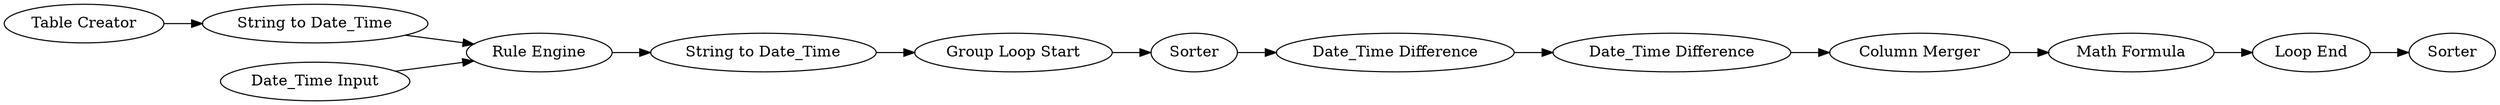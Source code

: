 digraph {
	16 [label="Table Creator"]
	17 [label="String to Date_Time"]
	22 [label="Date_Time Input"]
	28 [label="Rule Engine"]
	30 [label="String to Date_Time"]
	32 [label="Date_Time Difference"]
	35 [label="Group Loop Start"]
	37 [label="Date_Time Difference"]
	38 [label=Sorter]
	39 [label="Column Merger"]
	40 [label="Math Formula"]
	41 [label="Loop End"]
	42 [label=Sorter]
	16 -> 17
	17 -> 28
	22 -> 28
	28 -> 30
	30 -> 35
	32 -> 39
	35 -> 38
	37 -> 32
	38 -> 37
	39 -> 40
	40 -> 41
	41 -> 42
	rankdir=LR
}
